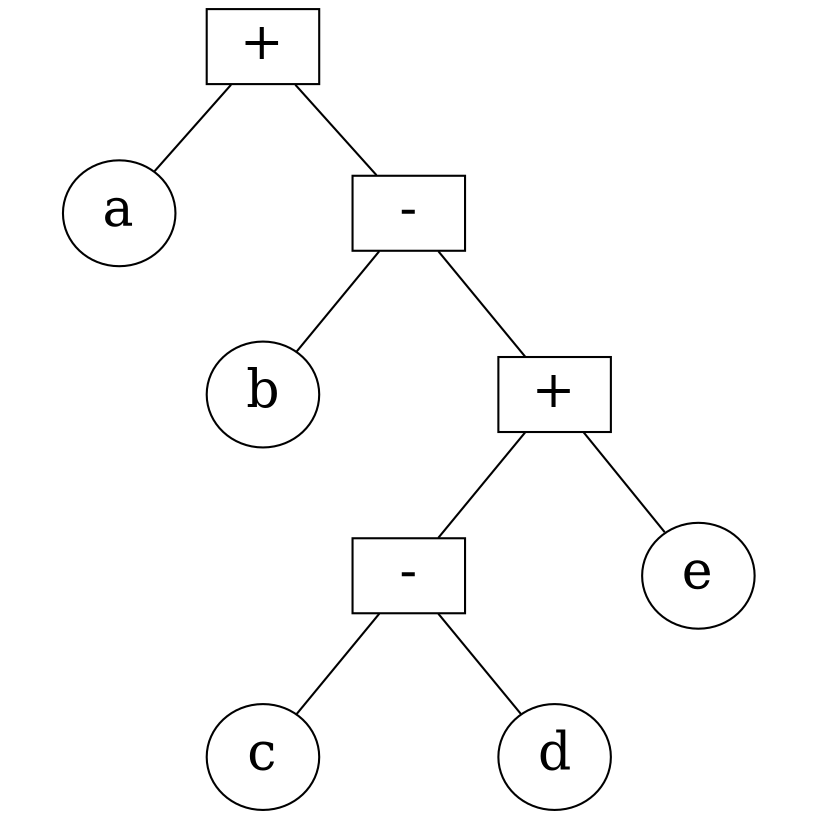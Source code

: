 graph {
  ratio = 1;
  node [fontsize=25];
  margin = 0.01;
  0 -- 1;
  0 -- 2;
  2 -- 3;
  2 -- 4;
  4 -- 5;
  4 -- 6;
  5 -- 7;
  5 -- 8;
  0 [label="+",shape=box];
  1 [label="a"];
  2 [label="-",shape=box];
  3 [label="b"];
  4 [label="+",shape=box];
  5 [label="-",shape=box];
  6 [label="e"];
  7 [label="c"];
  8 [label="d"];
}
